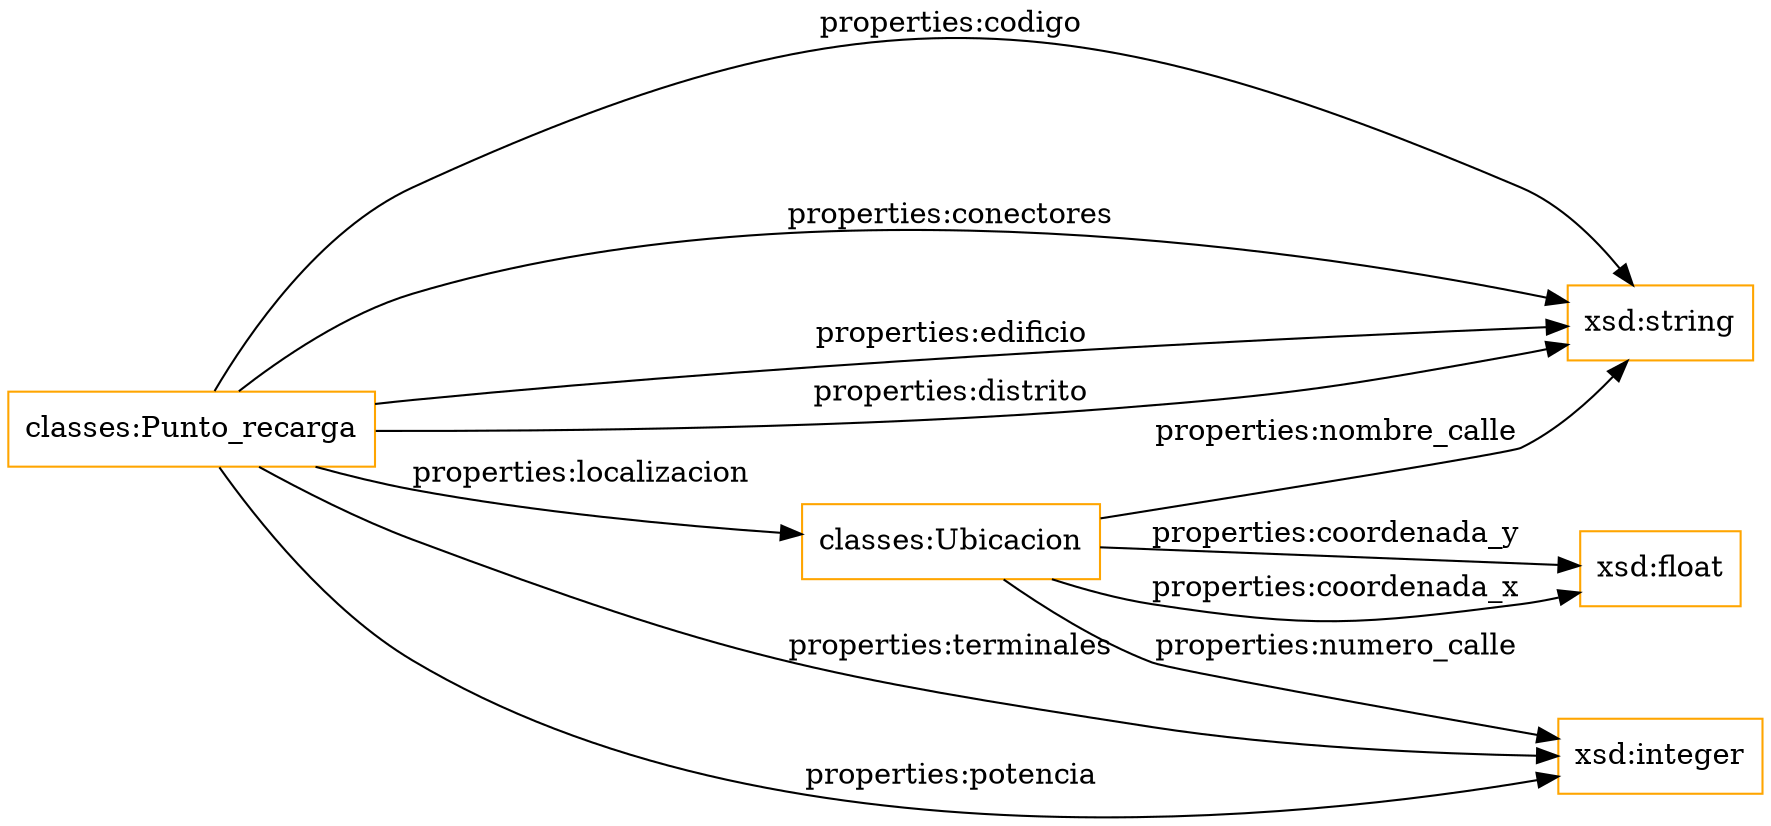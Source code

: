 digraph ar2dtool_diagram { 
rankdir=LR;
size="1501"
node [shape = rectangle, color="orange"]; "classes:Ubicacion" "classes:Punto_recarga" ; /*classes style*/
	"classes:Punto_recarga" -> "xsd:string" [ label = "properties:codigo" ];
	"classes:Punto_recarga" -> "xsd:integer" [ label = "properties:terminales" ];
	"classes:Punto_recarga" -> "xsd:string" [ label = "properties:conectores" ];
	"classes:Punto_recarga" -> "xsd:integer" [ label = "properties:potencia" ];
	"classes:Ubicacion" -> "xsd:string" [ label = "properties:nombre_calle" ];
	"classes:Punto_recarga" -> "xsd:string" [ label = "properties:edificio" ];
	"classes:Ubicacion" -> "xsd:float" [ label = "properties:coordenada_y" ];
	"classes:Ubicacion" -> "xsd:float" [ label = "properties:coordenada_x" ];
	"classes:Punto_recarga" -> "classes:Ubicacion" [ label = "properties:localizacion" ];
	"classes:Ubicacion" -> "xsd:integer" [ label = "properties:numero_calle" ];
	"classes:Punto_recarga" -> "xsd:string" [ label = "properties:distrito" ];

}
